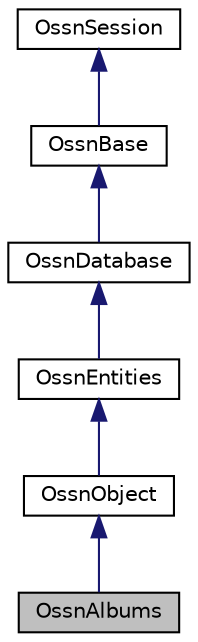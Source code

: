 digraph "OssnAlbums"
{
  edge [fontname="Helvetica",fontsize="10",labelfontname="Helvetica",labelfontsize="10"];
  node [fontname="Helvetica",fontsize="10",shape=record];
  Node1 [label="OssnAlbums",height=0.2,width=0.4,color="black", fillcolor="grey75", style="filled", fontcolor="black"];
  Node2 -> Node1 [dir="back",color="midnightblue",fontsize="10",style="solid",fontname="Helvetica"];
  Node2 [label="OssnObject",height=0.2,width=0.4,color="black", fillcolor="white", style="filled",URL="$class_ossn_object.html"];
  Node3 -> Node2 [dir="back",color="midnightblue",fontsize="10",style="solid",fontname="Helvetica"];
  Node3 [label="OssnEntities",height=0.2,width=0.4,color="black", fillcolor="white", style="filled",URL="$class_ossn_entities.html"];
  Node4 -> Node3 [dir="back",color="midnightblue",fontsize="10",style="solid",fontname="Helvetica"];
  Node4 [label="OssnDatabase",height=0.2,width=0.4,color="black", fillcolor="white", style="filled",URL="$class_ossn_database.html"];
  Node5 -> Node4 [dir="back",color="midnightblue",fontsize="10",style="solid",fontname="Helvetica"];
  Node5 [label="OssnBase",height=0.2,width=0.4,color="black", fillcolor="white", style="filled",URL="$class_ossn_base.html"];
  Node6 -> Node5 [dir="back",color="midnightblue",fontsize="10",style="solid",fontname="Helvetica"];
  Node6 [label="OssnSession",height=0.2,width=0.4,color="black", fillcolor="white", style="filled",URL="$class_ossn_session.html"];
}
